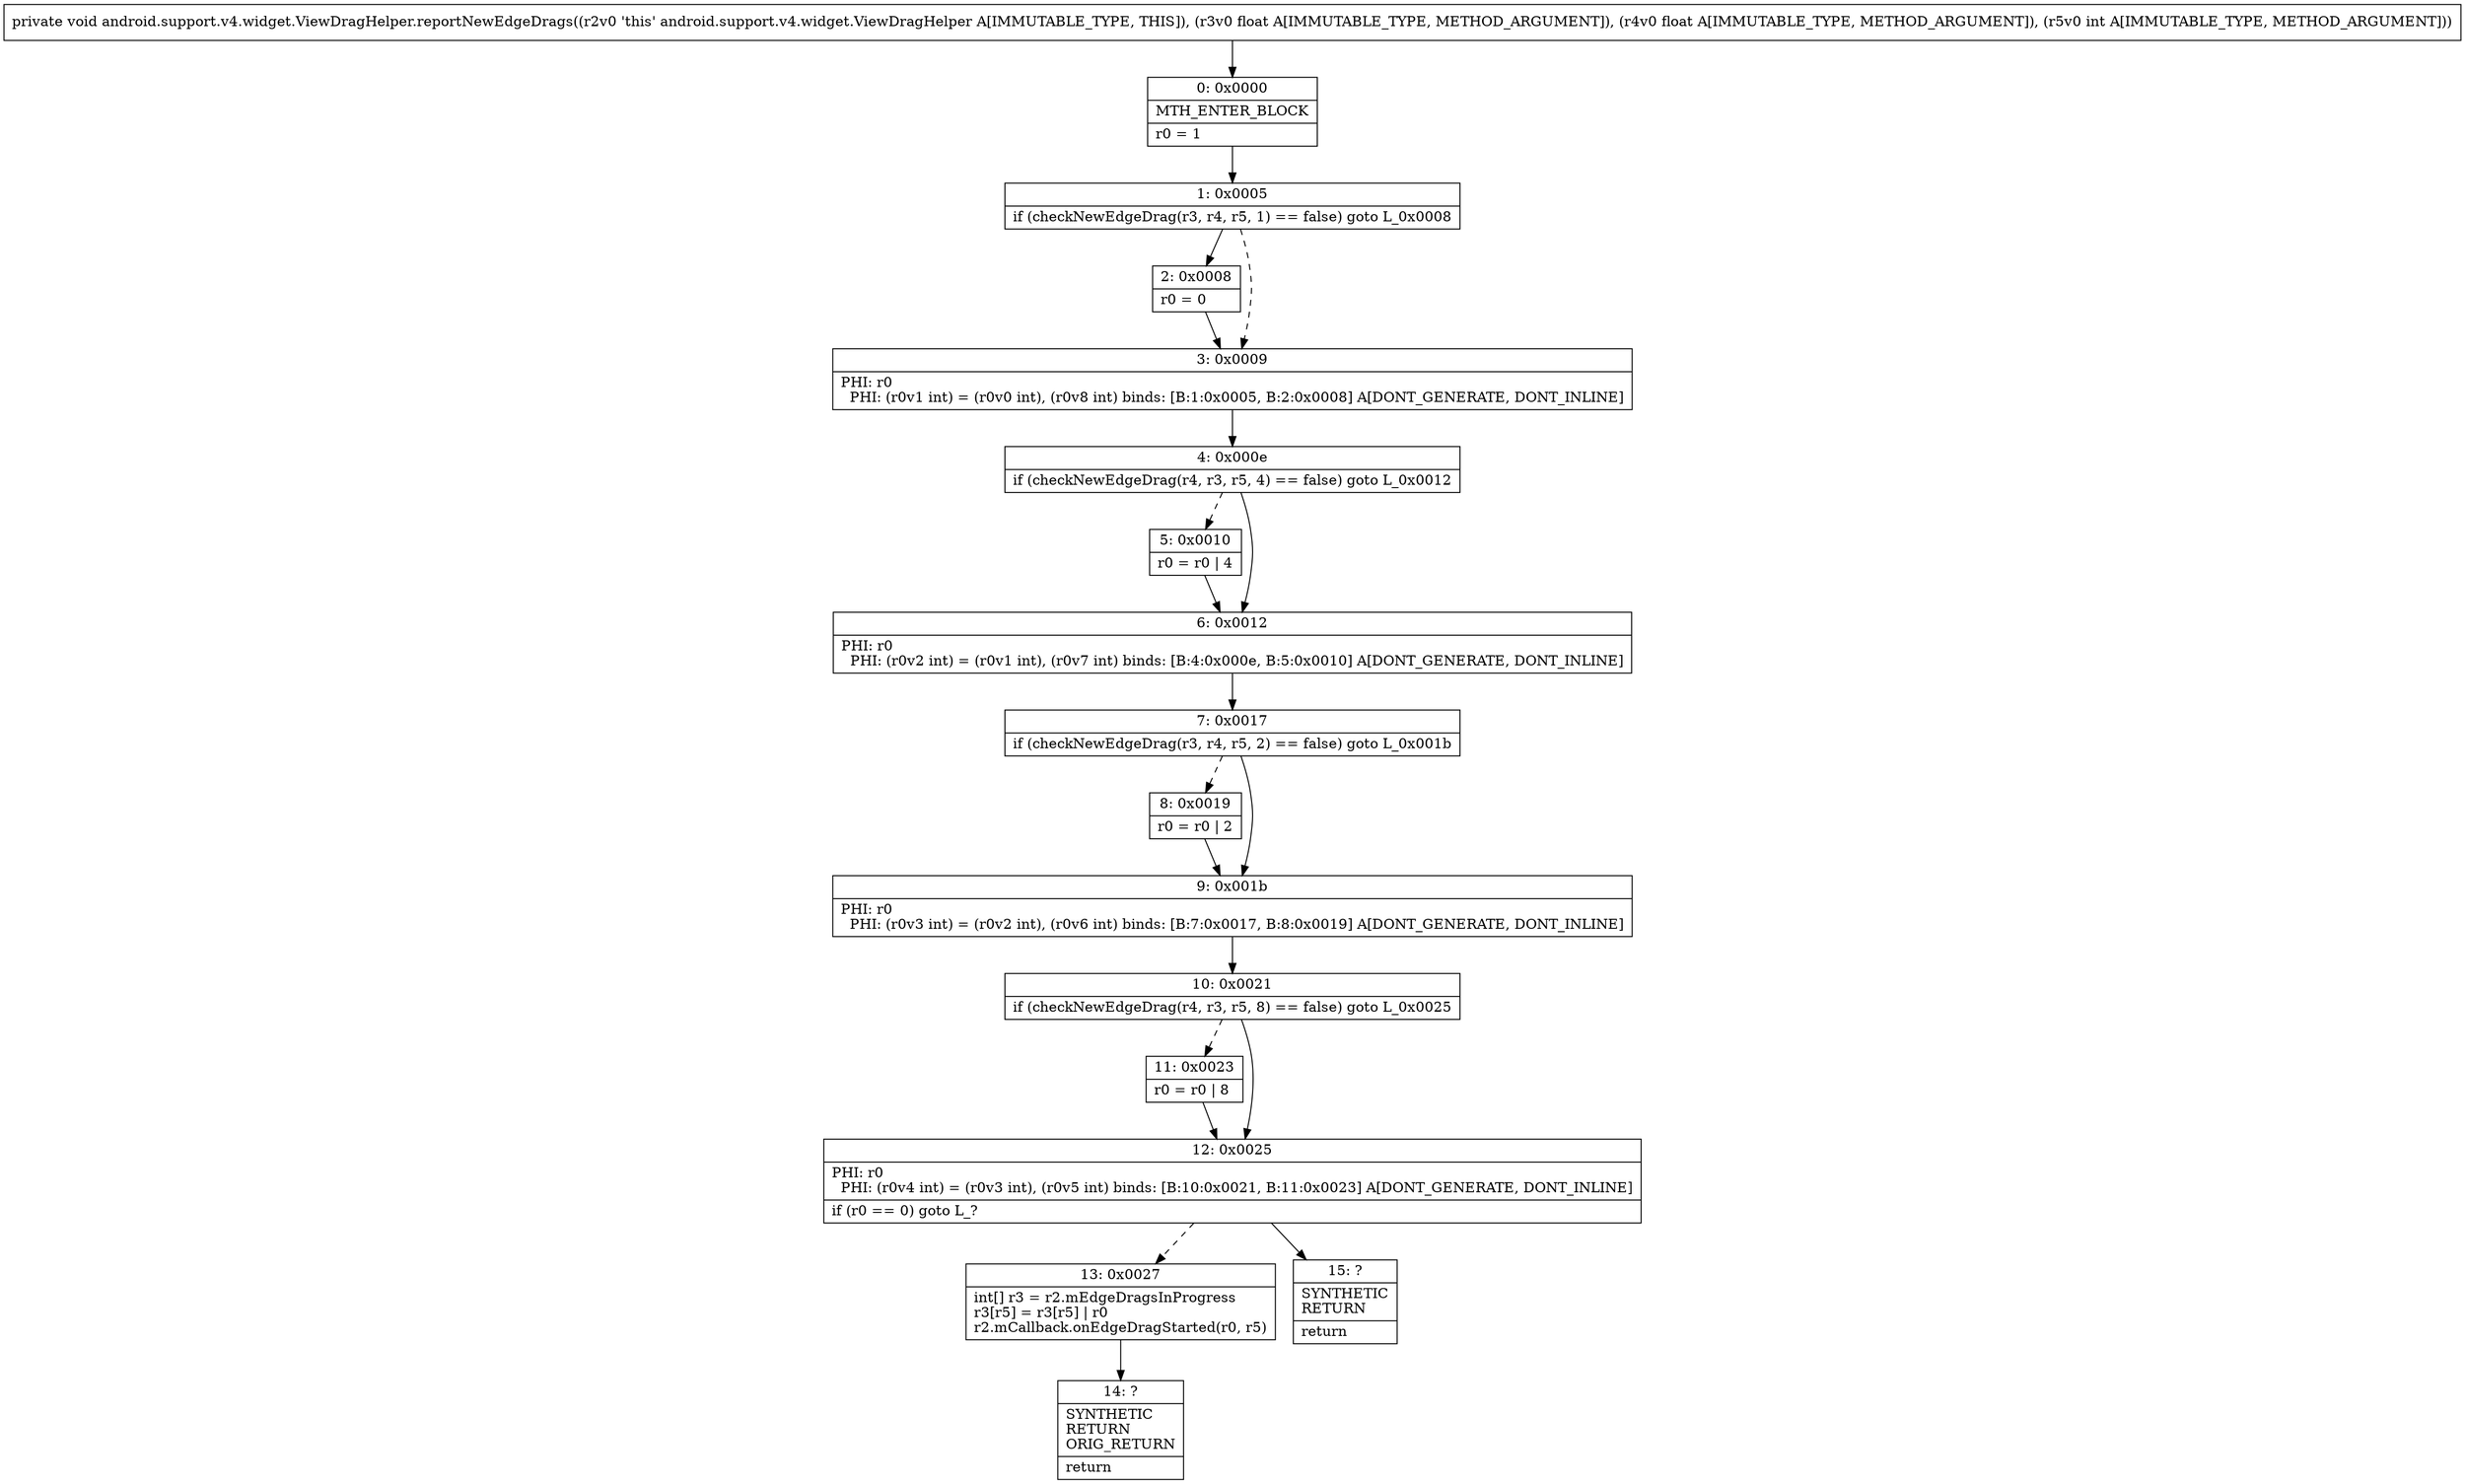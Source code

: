 digraph "CFG forandroid.support.v4.widget.ViewDragHelper.reportNewEdgeDrags(FFI)V" {
Node_0 [shape=record,label="{0\:\ 0x0000|MTH_ENTER_BLOCK\l|r0 = 1\l}"];
Node_1 [shape=record,label="{1\:\ 0x0005|if (checkNewEdgeDrag(r3, r4, r5, 1) == false) goto L_0x0008\l}"];
Node_2 [shape=record,label="{2\:\ 0x0008|r0 = 0\l}"];
Node_3 [shape=record,label="{3\:\ 0x0009|PHI: r0 \l  PHI: (r0v1 int) = (r0v0 int), (r0v8 int) binds: [B:1:0x0005, B:2:0x0008] A[DONT_GENERATE, DONT_INLINE]\l}"];
Node_4 [shape=record,label="{4\:\ 0x000e|if (checkNewEdgeDrag(r4, r3, r5, 4) == false) goto L_0x0012\l}"];
Node_5 [shape=record,label="{5\:\ 0x0010|r0 = r0 \| 4\l}"];
Node_6 [shape=record,label="{6\:\ 0x0012|PHI: r0 \l  PHI: (r0v2 int) = (r0v1 int), (r0v7 int) binds: [B:4:0x000e, B:5:0x0010] A[DONT_GENERATE, DONT_INLINE]\l}"];
Node_7 [shape=record,label="{7\:\ 0x0017|if (checkNewEdgeDrag(r3, r4, r5, 2) == false) goto L_0x001b\l}"];
Node_8 [shape=record,label="{8\:\ 0x0019|r0 = r0 \| 2\l}"];
Node_9 [shape=record,label="{9\:\ 0x001b|PHI: r0 \l  PHI: (r0v3 int) = (r0v2 int), (r0v6 int) binds: [B:7:0x0017, B:8:0x0019] A[DONT_GENERATE, DONT_INLINE]\l}"];
Node_10 [shape=record,label="{10\:\ 0x0021|if (checkNewEdgeDrag(r4, r3, r5, 8) == false) goto L_0x0025\l}"];
Node_11 [shape=record,label="{11\:\ 0x0023|r0 = r0 \| 8\l}"];
Node_12 [shape=record,label="{12\:\ 0x0025|PHI: r0 \l  PHI: (r0v4 int) = (r0v3 int), (r0v5 int) binds: [B:10:0x0021, B:11:0x0023] A[DONT_GENERATE, DONT_INLINE]\l|if (r0 == 0) goto L_?\l}"];
Node_13 [shape=record,label="{13\:\ 0x0027|int[] r3 = r2.mEdgeDragsInProgress\lr3[r5] = r3[r5] \| r0\lr2.mCallback.onEdgeDragStarted(r0, r5)\l}"];
Node_14 [shape=record,label="{14\:\ ?|SYNTHETIC\lRETURN\lORIG_RETURN\l|return\l}"];
Node_15 [shape=record,label="{15\:\ ?|SYNTHETIC\lRETURN\l|return\l}"];
MethodNode[shape=record,label="{private void android.support.v4.widget.ViewDragHelper.reportNewEdgeDrags((r2v0 'this' android.support.v4.widget.ViewDragHelper A[IMMUTABLE_TYPE, THIS]), (r3v0 float A[IMMUTABLE_TYPE, METHOD_ARGUMENT]), (r4v0 float A[IMMUTABLE_TYPE, METHOD_ARGUMENT]), (r5v0 int A[IMMUTABLE_TYPE, METHOD_ARGUMENT])) }"];
MethodNode -> Node_0;
Node_0 -> Node_1;
Node_1 -> Node_2;
Node_1 -> Node_3[style=dashed];
Node_2 -> Node_3;
Node_3 -> Node_4;
Node_4 -> Node_5[style=dashed];
Node_4 -> Node_6;
Node_5 -> Node_6;
Node_6 -> Node_7;
Node_7 -> Node_8[style=dashed];
Node_7 -> Node_9;
Node_8 -> Node_9;
Node_9 -> Node_10;
Node_10 -> Node_11[style=dashed];
Node_10 -> Node_12;
Node_11 -> Node_12;
Node_12 -> Node_13[style=dashed];
Node_12 -> Node_15;
Node_13 -> Node_14;
}

